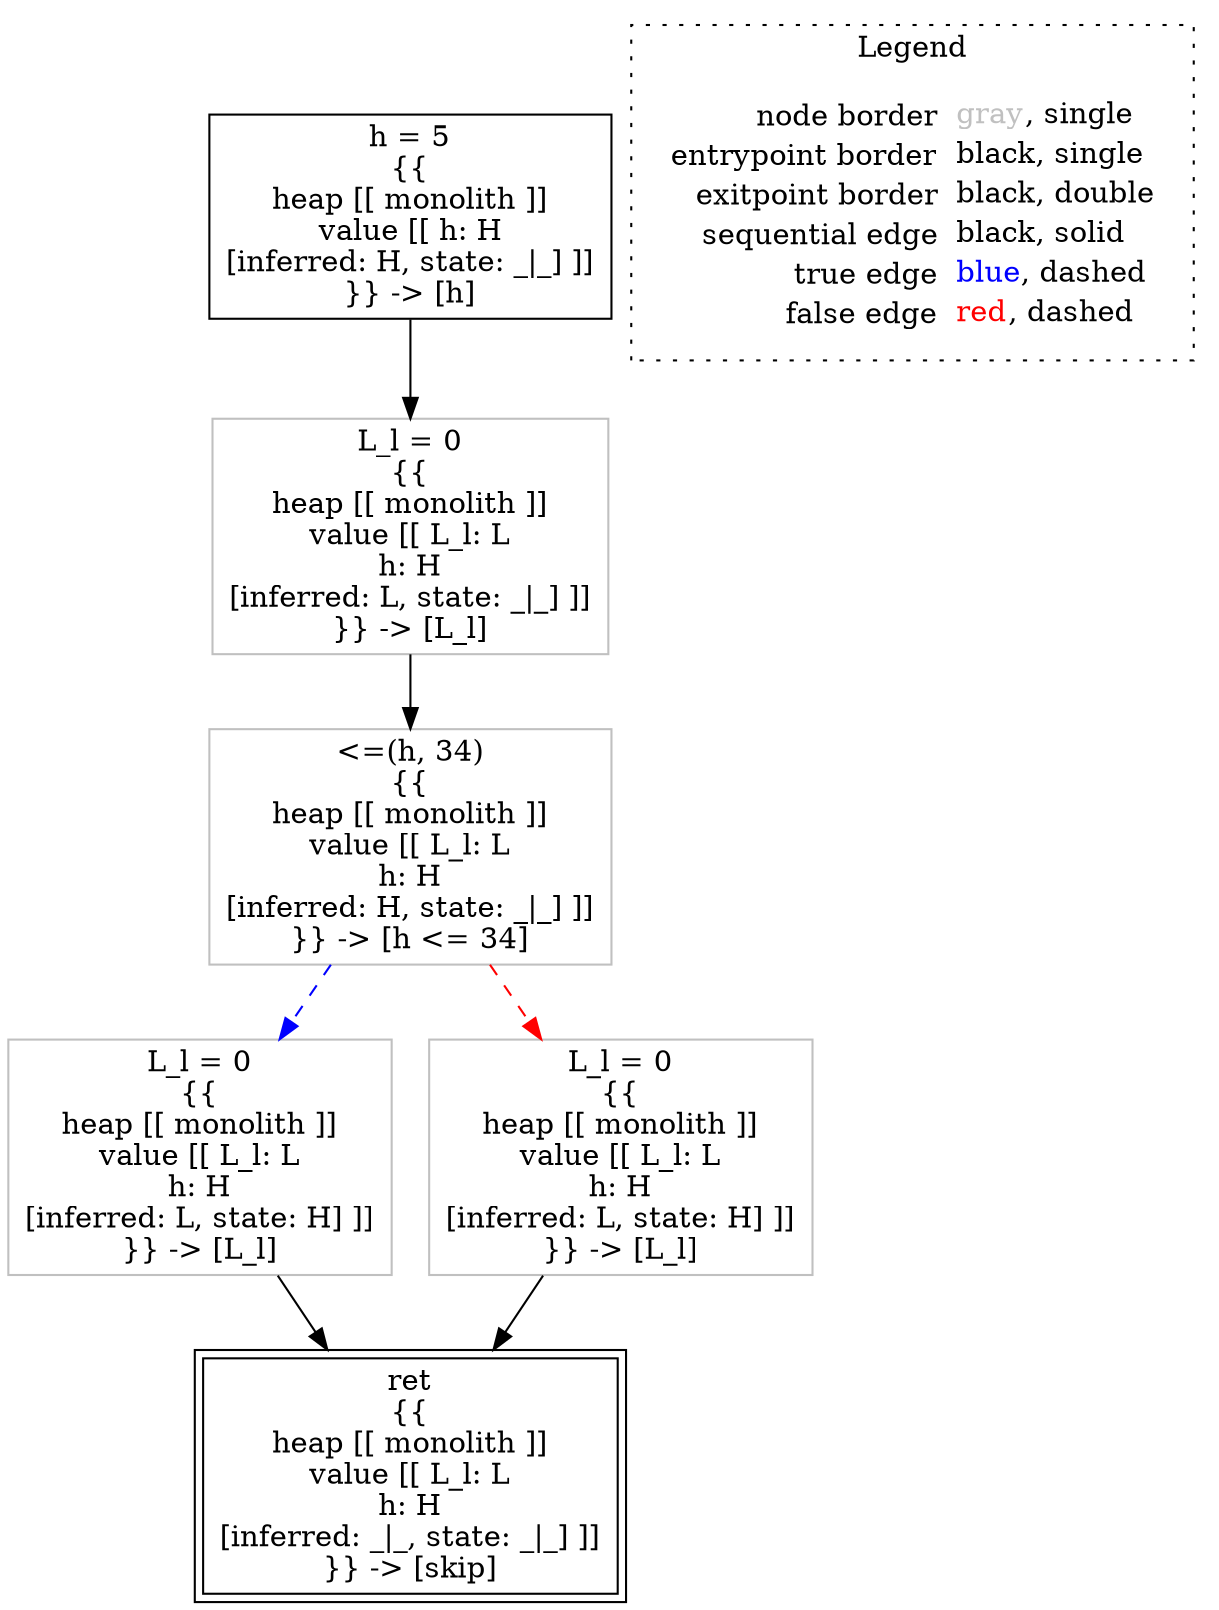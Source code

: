 digraph {
	"node0" [shape="rect",color="black",label=<h = 5<BR/>{{<BR/>heap [[ monolith ]]<BR/>value [[ h: H<BR/>[inferred: H, state: _|_] ]]<BR/>}} -&gt; [h]>];
	"node1" [shape="rect",color="gray",label=<&lt;=(h, 34)<BR/>{{<BR/>heap [[ monolith ]]<BR/>value [[ L_l: L<BR/>h: H<BR/>[inferred: H, state: _|_] ]]<BR/>}} -&gt; [h &lt;= 34]>];
	"node2" [shape="rect",color="gray",label=<L_l = 0<BR/>{{<BR/>heap [[ monolith ]]<BR/>value [[ L_l: L<BR/>h: H<BR/>[inferred: L, state: H] ]]<BR/>}} -&gt; [L_l]>];
	"node3" [shape="rect",color="gray",label=<L_l = 0<BR/>{{<BR/>heap [[ monolith ]]<BR/>value [[ L_l: L<BR/>h: H<BR/>[inferred: L, state: H] ]]<BR/>}} -&gt; [L_l]>];
	"node4" [shape="rect",color="gray",label=<L_l = 0<BR/>{{<BR/>heap [[ monolith ]]<BR/>value [[ L_l: L<BR/>h: H<BR/>[inferred: L, state: _|_] ]]<BR/>}} -&gt; [L_l]>];
	"node5" [shape="rect",color="black",peripheries="2",label=<ret<BR/>{{<BR/>heap [[ monolith ]]<BR/>value [[ L_l: L<BR/>h: H<BR/>[inferred: _|_, state: _|_] ]]<BR/>}} -&gt; [skip]>];
	"node0" -> "node4" [color="black"];
	"node1" -> "node2" [color="blue",style="dashed"];
	"node1" -> "node3" [color="red",style="dashed"];
	"node2" -> "node5" [color="black"];
	"node3" -> "node5" [color="black"];
	"node4" -> "node1" [color="black"];
subgraph cluster_legend {
	label="Legend";
	style=dotted;
	node [shape=plaintext];
	"legend" [label=<<table border="0" cellpadding="2" cellspacing="0" cellborder="0"><tr><td align="right">node border&nbsp;</td><td align="left"><font color="gray">gray</font>, single</td></tr><tr><td align="right">entrypoint border&nbsp;</td><td align="left"><font color="black">black</font>, single</td></tr><tr><td align="right">exitpoint border&nbsp;</td><td align="left"><font color="black">black</font>, double</td></tr><tr><td align="right">sequential edge&nbsp;</td><td align="left"><font color="black">black</font>, solid</td></tr><tr><td align="right">true edge&nbsp;</td><td align="left"><font color="blue">blue</font>, dashed</td></tr><tr><td align="right">false edge&nbsp;</td><td align="left"><font color="red">red</font>, dashed</td></tr></table>>];
}

}

